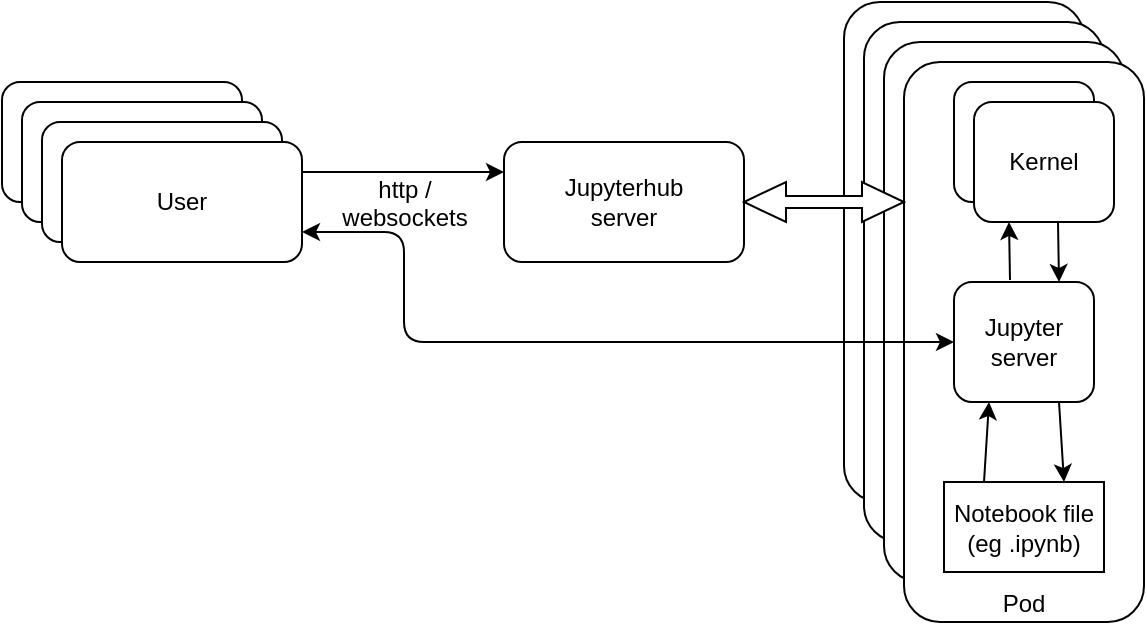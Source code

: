 <mxfile version="10.8.0" type="device"><diagram id="wdfNsD_DPDJQio7f7h-I" name="Page-1"><mxGraphModel dx="656" dy="537" grid="1" gridSize="10" guides="1" tooltips="1" connect="1" arrows="1" fold="1" page="1" pageScale="1" pageWidth="827" pageHeight="1169" background="#ffffff" math="0" shadow="0"><root><mxCell id="0"/><mxCell id="1" parent="0"/><mxCell id="2" value="User" style="rounded=1;whiteSpace=wrap;html=1;" parent="1" vertex="1"><mxGeometry x="199" y="140" width="120" height="60" as="geometry"/></mxCell><mxCell id="13" value="" style="endArrow=classic;html=1;entryX=0;entryY=0.25;exitX=1;exitY=0.25;exitDx=0;exitDy=0;entryDx=0;entryDy=0;" parent="1" source="51" target="20" edge="1"><mxGeometry width="50" height="50" relative="1" as="geometry"><mxPoint x="349" y="214.5" as="sourcePoint"/><mxPoint x="450" y="214.5" as="targetPoint"/></mxGeometry></mxCell><mxCell id="17" value="http /&lt;br&gt;websockets&lt;br&gt;" style="text;html=1;resizable=0;points=[];autosize=1;align=center;verticalAlign=top;spacingTop=-4;" parent="1" vertex="1"><mxGeometry x="359.5" y="184" width="80" height="30" as="geometry"/></mxCell><mxCell id="20" value="Jupyterhub&lt;br&gt;server" style="rounded=1;whiteSpace=wrap;html=1;" parent="1" vertex="1"><mxGeometry x="450" y="170" width="120" height="60" as="geometry"/></mxCell><mxCell id="21" value="Jupyter&lt;br&gt;server" style="rounded=1;whiteSpace=wrap;html=1;" parent="1" vertex="1"><mxGeometry x="620" y="100" width="120" height="250" as="geometry"/></mxCell><mxCell id="22" value="Jupyter&lt;br&gt;server" style="rounded=1;whiteSpace=wrap;html=1;" parent="1" vertex="1"><mxGeometry x="630" y="110" width="120" height="260" as="geometry"/></mxCell><mxCell id="23" value="Jupyter&lt;br&gt;server" style="rounded=1;whiteSpace=wrap;html=1;" parent="1" vertex="1"><mxGeometry x="640" y="120" width="120" height="270" as="geometry"/></mxCell><mxCell id="24" value="Pod" style="rounded=1;whiteSpace=wrap;html=1;verticalAlign=bottom;" parent="1" vertex="1"><mxGeometry x="650" y="130" width="120" height="280" as="geometry"/></mxCell><mxCell id="8" value="Notebook file&lt;br&gt;(eg .ipynb)&lt;br&gt;" style="rounded=0;whiteSpace=wrap;html=1;" parent="1" vertex="1"><mxGeometry x="670" y="340" width="80" height="45" as="geometry"/></mxCell><mxCell id="25" value="Jupyter&lt;br&gt;server" style="rounded=1;whiteSpace=wrap;html=1;" parent="1" vertex="1"><mxGeometry x="675" y="240" width="70" height="60" as="geometry"/></mxCell><mxCell id="15" value="" style="html=1;shadow=0;dashed=0;align=center;verticalAlign=middle;shape=mxgraph.arrows2.twoWayArrow;dy=0.7;dx=21;" parent="1" vertex="1"><mxGeometry x="570" y="190" width="80" height="20" as="geometry"/></mxCell><mxCell id="31" value="Kernel" style="rounded=1;whiteSpace=wrap;html=1;" parent="1" vertex="1"><mxGeometry x="675" y="140" width="70" height="60" as="geometry"/></mxCell><mxCell id="32" value="Kernel" style="rounded=1;whiteSpace=wrap;html=1;" parent="1" vertex="1"><mxGeometry x="685" y="150" width="70" height="60" as="geometry"/></mxCell><mxCell id="33" value="" style="endArrow=classic;html=1;entryX=0.25;entryY=1;" parent="1" target="32" edge="1"><mxGeometry width="50" height="50" relative="1" as="geometry"><mxPoint x="703" y="239" as="sourcePoint"/><mxPoint x="100" y="410" as="targetPoint"/></mxGeometry></mxCell><mxCell id="36" value="" style="endArrow=classic;html=1;entryX=0.75;entryY=0;exitX=0.6;exitY=1;exitPerimeter=0;" parent="1" source="32" target="25" edge="1"><mxGeometry width="50" height="50" relative="1" as="geometry"><mxPoint x="713" y="249" as="sourcePoint"/><mxPoint x="713" y="220" as="targetPoint"/></mxGeometry></mxCell><mxCell id="40" value="" style="endArrow=classic;html=1;exitX=0.25;exitY=0;entryX=0.25;entryY=1;" parent="1" source="8" target="25" edge="1"><mxGeometry width="50" height="50" relative="1" as="geometry"><mxPoint x="713" y="249" as="sourcePoint"/><mxPoint x="713" y="220" as="targetPoint"/></mxGeometry></mxCell><mxCell id="41" value="" style="endArrow=classic;html=1;entryX=0.75;entryY=0;exitX=0.75;exitY=1;" parent="1" source="25" target="8" edge="1"><mxGeometry width="50" height="50" relative="1" as="geometry"><mxPoint x="737" y="220" as="sourcePoint"/><mxPoint x="738" y="250" as="targetPoint"/></mxGeometry></mxCell><mxCell id="49" value="User" style="rounded=1;whiteSpace=wrap;html=1;" parent="1" vertex="1"><mxGeometry x="209" y="150" width="120" height="60" as="geometry"/></mxCell><mxCell id="50" value="User" style="rounded=1;whiteSpace=wrap;html=1;" parent="1" vertex="1"><mxGeometry x="219" y="160" width="120" height="60" as="geometry"/></mxCell><mxCell id="51" value="User" style="rounded=1;whiteSpace=wrap;html=1;" parent="1" vertex="1"><mxGeometry x="229" y="170" width="120" height="60" as="geometry"/></mxCell><mxCell id="Us_aZnI50EmO8jsnaES7-53" value="" style="endArrow=classic;startArrow=classic;html=1;entryX=0;entryY=0.5;entryDx=0;entryDy=0;exitX=1;exitY=0.75;exitDx=0;exitDy=0;" parent="1" source="51" target="25" edge="1"><mxGeometry width="50" height="50" relative="1" as="geometry"><mxPoint x="235" y="467.5" as="sourcePoint"/><mxPoint x="665" y="257.5" as="targetPoint"/><Array as="points"><mxPoint x="400" y="215"/><mxPoint x="400" y="270"/></Array></mxGeometry></mxCell></root></mxGraphModel></diagram></mxfile>